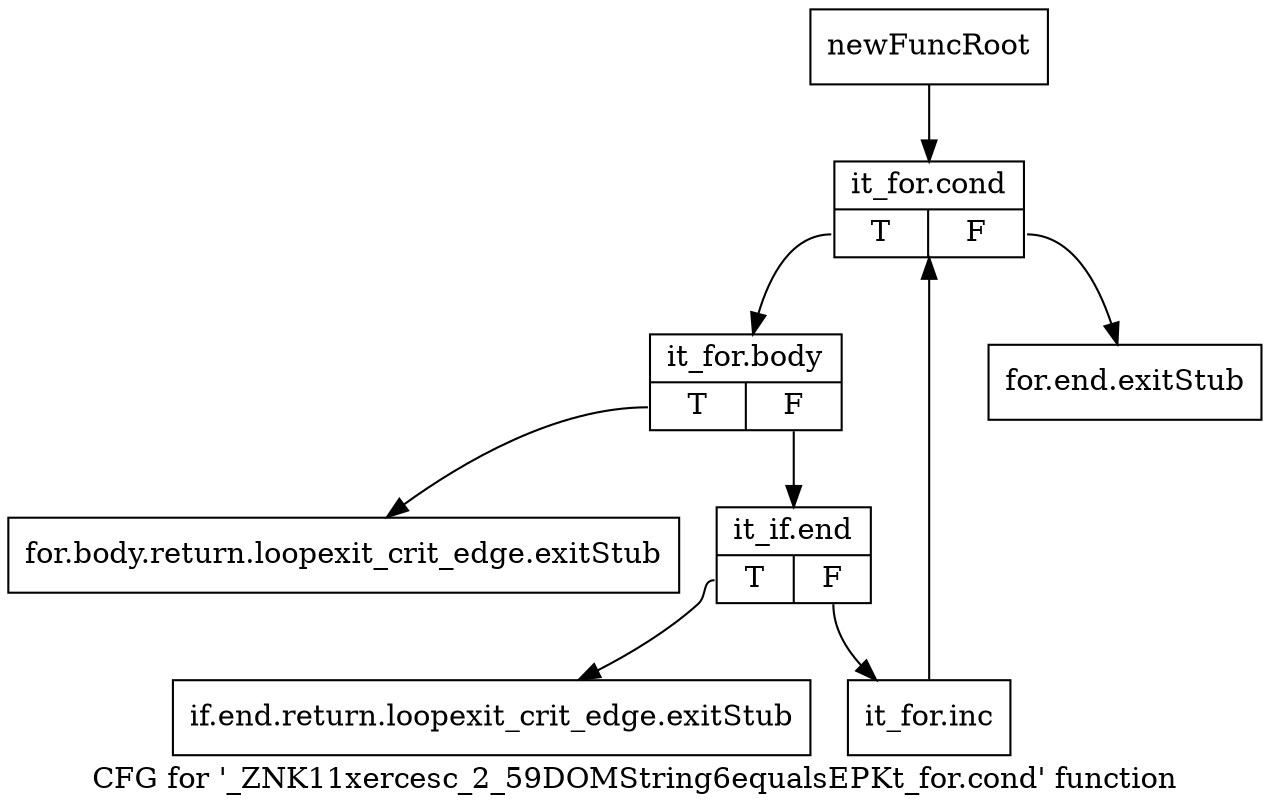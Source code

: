 digraph "CFG for '_ZNK11xercesc_2_59DOMString6equalsEPKt_for.cond' function" {
	label="CFG for '_ZNK11xercesc_2_59DOMString6equalsEPKt_for.cond' function";

	Node0x9813fc0 [shape=record,label="{newFuncRoot}"];
	Node0x9813fc0 -> Node0x9814100;
	Node0x9814010 [shape=record,label="{for.end.exitStub}"];
	Node0x9814060 [shape=record,label="{for.body.return.loopexit_crit_edge.exitStub}"];
	Node0x98140b0 [shape=record,label="{if.end.return.loopexit_crit_edge.exitStub}"];
	Node0x9814100 [shape=record,label="{it_for.cond|{<s0>T|<s1>F}}"];
	Node0x9814100:s0 -> Node0x9814150;
	Node0x9814100:s1 -> Node0x9814010;
	Node0x9814150 [shape=record,label="{it_for.body|{<s0>T|<s1>F}}"];
	Node0x9814150:s0 -> Node0x9814060;
	Node0x9814150:s1 -> Node0x98141a0;
	Node0x98141a0 [shape=record,label="{it_if.end|{<s0>T|<s1>F}}"];
	Node0x98141a0:s0 -> Node0x98140b0;
	Node0x98141a0:s1 -> Node0x98141f0;
	Node0x98141f0 [shape=record,label="{it_for.inc}"];
	Node0x98141f0 -> Node0x9814100;
}
